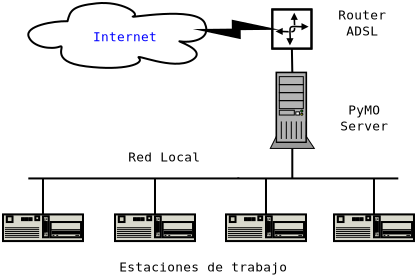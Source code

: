 <?xml version="1.0"?>
<dia:diagram xmlns:dia="http://www.lysator.liu.se/~alla/dia/">
  <dia:layer name="Background" visible="true">
    <dia:object type="Network - Cloud" version="0" id="O0">
      <dia:attribute name="obj_pos">
        <dia:point val="11.899,5.028"/>
      </dia:attribute>
      <dia:attribute name="obj_bb">
        <dia:rectangle val="11.375,4.504;21.325,8.796"/>
      </dia:attribute>
      <dia:attribute name="elem_corner">
        <dia:point val="11.899,5.028"/>
      </dia:attribute>
      <dia:attribute name="elem_width">
        <dia:real val="8.902"/>
      </dia:attribute>
      <dia:attribute name="elem_height">
        <dia:real val="3.245"/>
      </dia:attribute>
      <dia:attribute name="border_color">
        <dia:color val="#0000ff"/>
      </dia:attribute>
      <dia:attribute name="show_background">
        <dia:boolean val="true"/>
      </dia:attribute>
      <dia:attribute name="flip_horizontal">
        <dia:boolean val="false"/>
      </dia:attribute>
      <dia:attribute name="flip_vertical">
        <dia:boolean val="false"/>
      </dia:attribute>
      <dia:attribute name="padding">
        <dia:real val="0.354"/>
      </dia:attribute>
      <dia:attribute name="text">
        <dia:composite type="text">
          <dia:attribute name="string">
            <dia:string>#Internet#</dia:string>
          </dia:attribute>
          <dia:attribute name="font">
            <dia:font name="Courier"/>
          </dia:attribute>
          <dia:attribute name="height">
            <dia:real val="0.8"/>
          </dia:attribute>
          <dia:attribute name="pos">
            <dia:point val="16.589,6.924"/>
          </dia:attribute>
          <dia:attribute name="color">
            <dia:color val="#0000ff"/>
          </dia:attribute>
          <dia:attribute name="alignment">
            <dia:enum val="1"/>
          </dia:attribute>
        </dia:composite>
      </dia:attribute>
    </dia:object>
    <dia:object type="Network - Router Symbol" version="0" id="O1">
      <dia:attribute name="obj_pos">
        <dia:point val="24.1,5.35"/>
      </dia:attribute>
      <dia:attribute name="obj_bb">
        <dia:rectangle val="23.419,4.669;26.74,7.99"/>
      </dia:attribute>
      <dia:attribute name="elem_corner">
        <dia:point val="24.1,5.35"/>
      </dia:attribute>
      <dia:attribute name="elem_width">
        <dia:real val="1.959"/>
      </dia:attribute>
      <dia:attribute name="elem_height">
        <dia:real val="1.959"/>
      </dia:attribute>
      <dia:attribute name="border_color">
        <dia:color val="#008200"/>
      </dia:attribute>
      <dia:attribute name="inner_color">
        <dia:color val="#008200"/>
      </dia:attribute>
      <dia:attribute name="show_background">
        <dia:boolean val="false"/>
      </dia:attribute>
      <dia:attribute name="flip_horizontal">
        <dia:boolean val="false"/>
      </dia:attribute>
      <dia:attribute name="flip_vertical">
        <dia:boolean val="false"/>
      </dia:attribute>
      <dia:attribute name="padding">
        <dia:real val="0.354"/>
      </dia:attribute>
    </dia:object>
    <dia:object type="Network - WAN Link" version="1" id="O2">
      <dia:attribute name="obj_pos">
        <dia:point val="20.495,6.366"/>
      </dia:attribute>
      <dia:attribute name="obj_bb">
        <dia:rectangle val="20.495,5.91;24.1,6.786"/>
      </dia:attribute>
      <dia:attribute name="conn_endpoints">
        <dia:point val="20.495,6.366"/>
        <dia:point val="24.1,6.33"/>
      </dia:attribute>
      <dia:attribute name="width">
        <dia:real val="1"/>
      </dia:attribute>
      <dia:connections>
        <dia:connection handle="0" to="O0" connection="2"/>
        <dia:connection handle="1" to="O1" connection="0"/>
      </dia:connections>
    </dia:object>
    <dia:object type="Standard - Text" version="0" id="O3">
      <dia:attribute name="obj_pos">
        <dia:point val="28.6,5.85"/>
      </dia:attribute>
      <dia:attribute name="obj_bb">
        <dia:rectangle val="27.046,5.233;30.154,6.833"/>
      </dia:attribute>
      <dia:attribute name="text">
        <dia:composite type="text">
          <dia:attribute name="string">
            <dia:string>#Router
ADSL#</dia:string>
          </dia:attribute>
          <dia:attribute name="font">
            <dia:font name="Courier"/>
          </dia:attribute>
          <dia:attribute name="height">
            <dia:real val="0.8"/>
          </dia:attribute>
          <dia:attribute name="pos">
            <dia:point val="28.6,5.85"/>
          </dia:attribute>
          <dia:attribute name="color">
            <dia:color val="#000000"/>
          </dia:attribute>
          <dia:attribute name="alignment">
            <dia:enum val="1"/>
          </dia:attribute>
        </dia:composite>
      </dia:attribute>
    </dia:object>
    <dia:object type="Network - General Computer (Tower)" version="0" id="O4">
      <dia:attribute name="obj_pos">
        <dia:point val="25.1,12.3"/>
      </dia:attribute>
      <dia:attribute name="obj_bb">
        <dia:rectangle val="-181.201,-196.751;231.401,217.551"/>
      </dia:attribute>
      <dia:attribute name="elem_corner">
        <dia:point val="24.05,8.5"/>
      </dia:attribute>
      <dia:attribute name="elem_width">
        <dia:real val="2.1"/>
      </dia:attribute>
      <dia:attribute name="elem_height">
        <dia:real val="3.8"/>
      </dia:attribute>
      <dia:attribute name="magnify">
        <dia:real val="1"/>
      </dia:attribute>
      <dia:attribute name="text">
        <dia:composite type="text">
          <dia:attribute name="string">
            <dia:string>##</dia:string>
          </dia:attribute>
          <dia:attribute name="font">
            <dia:font name="Courier"/>
          </dia:attribute>
          <dia:attribute name="height">
            <dia:real val="1"/>
          </dia:attribute>
          <dia:attribute name="pos">
            <dia:point val="25.1,13.171"/>
          </dia:attribute>
          <dia:attribute name="color">
            <dia:color val="#000000"/>
          </dia:attribute>
          <dia:attribute name="alignment">
            <dia:enum val="1"/>
          </dia:attribute>
        </dia:composite>
      </dia:attribute>
    </dia:object>
    <dia:object type="Network - Bus" version="0" id="O5">
      <dia:attribute name="obj_pos">
        <dia:point val="11.95,13.8"/>
      </dia:attribute>
      <dia:attribute name="obj_bb">
        <dia:rectangle val="11.9,12.3;30.4,15.599"/>
      </dia:attribute>
      <dia:attribute name="conn_endpoints">
        <dia:point val="11.95,13.8"/>
        <dia:point val="30.35,13.8"/>
      </dia:attribute>
      <dia:attribute name="bus_handles">
        <dia:point val="12.634,15.599"/>
        <dia:point val="18.234,15.599"/>
        <dia:point val="25.1,12.3"/>
        <dia:point val="22.4,13.75"/>
        <dia:point val="23.784,15.599"/>
        <dia:point val="29.184,15.599"/>
      </dia:attribute>
      <dia:connections>
        <dia:connection handle="2" to="O6" connection="6"/>
        <dia:connection handle="3" to="O7" connection="6"/>
        <dia:connection handle="4" to="O4" connection="1"/>
        <dia:connection handle="6" to="O8" connection="6"/>
        <dia:connection handle="7" to="O9" connection="6"/>
      </dia:connections>
    </dia:object>
    <dia:object type="Network - A Desktop PC" version="0" id="O6">
      <dia:attribute name="obj_pos">
        <dia:point val="10.634,15.599"/>
      </dia:attribute>
      <dia:attribute name="obj_bb">
        <dia:rectangle val="10.11,15.075;15.158,17.456"/>
      </dia:attribute>
      <dia:attribute name="elem_corner">
        <dia:point val="10.634,15.599"/>
      </dia:attribute>
      <dia:attribute name="elem_width">
        <dia:real val="4.0"/>
      </dia:attribute>
      <dia:attribute name="elem_height">
        <dia:real val="1.333"/>
      </dia:attribute>
      <dia:attribute name="show_background">
        <dia:boolean val="true"/>
      </dia:attribute>
      <dia:attribute name="flip_horizontal">
        <dia:boolean val="false"/>
      </dia:attribute>
      <dia:attribute name="flip_vertical">
        <dia:boolean val="false"/>
      </dia:attribute>
      <dia:attribute name="padding">
        <dia:real val="0.354"/>
      </dia:attribute>
    </dia:object>
    <dia:object type="Network - A Desktop PC" version="0" id="O7">
      <dia:attribute name="obj_pos">
        <dia:point val="16.234,15.599"/>
      </dia:attribute>
      <dia:attribute name="obj_bb">
        <dia:rectangle val="15.71,15.075;20.758,17.456"/>
      </dia:attribute>
      <dia:attribute name="elem_corner">
        <dia:point val="16.234,15.599"/>
      </dia:attribute>
      <dia:attribute name="elem_width">
        <dia:real val="4.0"/>
      </dia:attribute>
      <dia:attribute name="elem_height">
        <dia:real val="1.333"/>
      </dia:attribute>
      <dia:attribute name="show_background">
        <dia:boolean val="true"/>
      </dia:attribute>
      <dia:attribute name="flip_horizontal">
        <dia:boolean val="false"/>
      </dia:attribute>
      <dia:attribute name="flip_vertical">
        <dia:boolean val="false"/>
      </dia:attribute>
      <dia:attribute name="padding">
        <dia:real val="0.354"/>
      </dia:attribute>
    </dia:object>
    <dia:object type="Network - A Desktop PC" version="0" id="O8">
      <dia:attribute name="obj_pos">
        <dia:point val="21.784,15.599"/>
      </dia:attribute>
      <dia:attribute name="obj_bb">
        <dia:rectangle val="21.26,15.075;26.308,17.456"/>
      </dia:attribute>
      <dia:attribute name="elem_corner">
        <dia:point val="21.784,15.599"/>
      </dia:attribute>
      <dia:attribute name="elem_width">
        <dia:real val="4.0"/>
      </dia:attribute>
      <dia:attribute name="elem_height">
        <dia:real val="1.333"/>
      </dia:attribute>
      <dia:attribute name="show_background">
        <dia:boolean val="true"/>
      </dia:attribute>
      <dia:attribute name="flip_horizontal">
        <dia:boolean val="false"/>
      </dia:attribute>
      <dia:attribute name="flip_vertical">
        <dia:boolean val="false"/>
      </dia:attribute>
      <dia:attribute name="padding">
        <dia:real val="0.354"/>
      </dia:attribute>
    </dia:object>
    <dia:object type="Network - A Desktop PC" version="0" id="O9">
      <dia:attribute name="obj_pos">
        <dia:point val="27.184,15.599"/>
      </dia:attribute>
      <dia:attribute name="obj_bb">
        <dia:rectangle val="26.66,15.075;31.708,17.456"/>
      </dia:attribute>
      <dia:attribute name="elem_corner">
        <dia:point val="27.184,15.599"/>
      </dia:attribute>
      <dia:attribute name="elem_width">
        <dia:real val="4.0"/>
      </dia:attribute>
      <dia:attribute name="elem_height">
        <dia:real val="1.333"/>
      </dia:attribute>
      <dia:attribute name="show_background">
        <dia:boolean val="true"/>
      </dia:attribute>
      <dia:attribute name="flip_horizontal">
        <dia:boolean val="false"/>
      </dia:attribute>
      <dia:attribute name="flip_vertical">
        <dia:boolean val="false"/>
      </dia:attribute>
      <dia:attribute name="padding">
        <dia:real val="0.354"/>
      </dia:attribute>
    </dia:object>
    <dia:object type="Standard - Text" version="0" id="O10">
      <dia:attribute name="obj_pos">
        <dia:point val="28.7,10.6"/>
      </dia:attribute>
      <dia:attribute name="obj_bb">
        <dia:rectangle val="27.146,9.983;30.254,11.583"/>
      </dia:attribute>
      <dia:attribute name="text">
        <dia:composite type="text">
          <dia:attribute name="string">
            <dia:string>#PyMO
Server#</dia:string>
          </dia:attribute>
          <dia:attribute name="font">
            <dia:font name="Courier"/>
          </dia:attribute>
          <dia:attribute name="height">
            <dia:real val="0.8"/>
          </dia:attribute>
          <dia:attribute name="pos">
            <dia:point val="28.7,10.6"/>
          </dia:attribute>
          <dia:attribute name="color">
            <dia:color val="#000000"/>
          </dia:attribute>
          <dia:attribute name="alignment">
            <dia:enum val="1"/>
          </dia:attribute>
        </dia:composite>
      </dia:attribute>
    </dia:object>
    <dia:object type="Standard - Text" version="0" id="O11">
      <dia:attribute name="obj_pos">
        <dia:point val="18.7,12.95"/>
      </dia:attribute>
      <dia:attribute name="obj_bb">
        <dia:rectangle val="16.418,12.333;20.982,13.133"/>
      </dia:attribute>
      <dia:attribute name="text">
        <dia:composite type="text">
          <dia:attribute name="string">
            <dia:string>#Red Local#</dia:string>
          </dia:attribute>
          <dia:attribute name="font">
            <dia:font name="Courier"/>
          </dia:attribute>
          <dia:attribute name="height">
            <dia:real val="0.8"/>
          </dia:attribute>
          <dia:attribute name="pos">
            <dia:point val="18.7,12.95"/>
          </dia:attribute>
          <dia:attribute name="color">
            <dia:color val="#000000"/>
          </dia:attribute>
          <dia:attribute name="alignment">
            <dia:enum val="1"/>
          </dia:attribute>
        </dia:composite>
      </dia:attribute>
    </dia:object>
    <dia:object type="Standard - Text" version="0" id="O12">
      <dia:attribute name="obj_pos">
        <dia:point val="20.65,18.45"/>
      </dia:attribute>
      <dia:attribute name="obj_bb">
        <dia:rectangle val="15.41,17.833;25.84,18.633"/>
      </dia:attribute>
      <dia:attribute name="text">
        <dia:composite type="text">
          <dia:attribute name="string">
            <dia:string>#Estaciones de trabajo#</dia:string>
          </dia:attribute>
          <dia:attribute name="font">
            <dia:font name="Courier"/>
          </dia:attribute>
          <dia:attribute name="height">
            <dia:real val="0.8"/>
          </dia:attribute>
          <dia:attribute name="pos">
            <dia:point val="20.65,18.45"/>
          </dia:attribute>
          <dia:attribute name="color">
            <dia:color val="#000000"/>
          </dia:attribute>
          <dia:attribute name="alignment">
            <dia:enum val="1"/>
          </dia:attribute>
        </dia:composite>
      </dia:attribute>
    </dia:object>
    <dia:object type="Standard - Line" version="0" id="O13">
      <dia:attribute name="obj_pos">
        <dia:point val="25.079,7.309"/>
      </dia:attribute>
      <dia:attribute name="obj_bb">
        <dia:rectangle val="25.029,7.259;25.15,8.55"/>
      </dia:attribute>
      <dia:attribute name="conn_endpoints">
        <dia:point val="25.079,7.309"/>
        <dia:point val="25.1,8.5"/>
      </dia:attribute>
      <dia:attribute name="numcp">
        <dia:int val="1"/>
      </dia:attribute>
      <dia:connections>
        <dia:connection handle="0" to="O1" connection="2"/>
        <dia:connection handle="1" to="O4" connection="0"/>
      </dia:connections>
    </dia:object>
  </dia:layer>
</dia:diagram>
